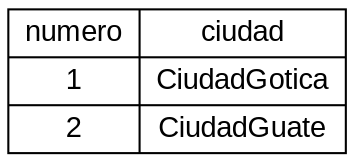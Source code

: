 digraph G {node [fontname="Arial"];node_A [shape=record    label="{numero|1|2}|{ciudad|CiudadGotica|CiudadGuate}"];} 